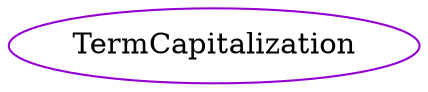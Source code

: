 digraph termcapitalization{
TermCapitalization	[shape=oval, color=darkviolet, label="TermCapitalization"];
}
